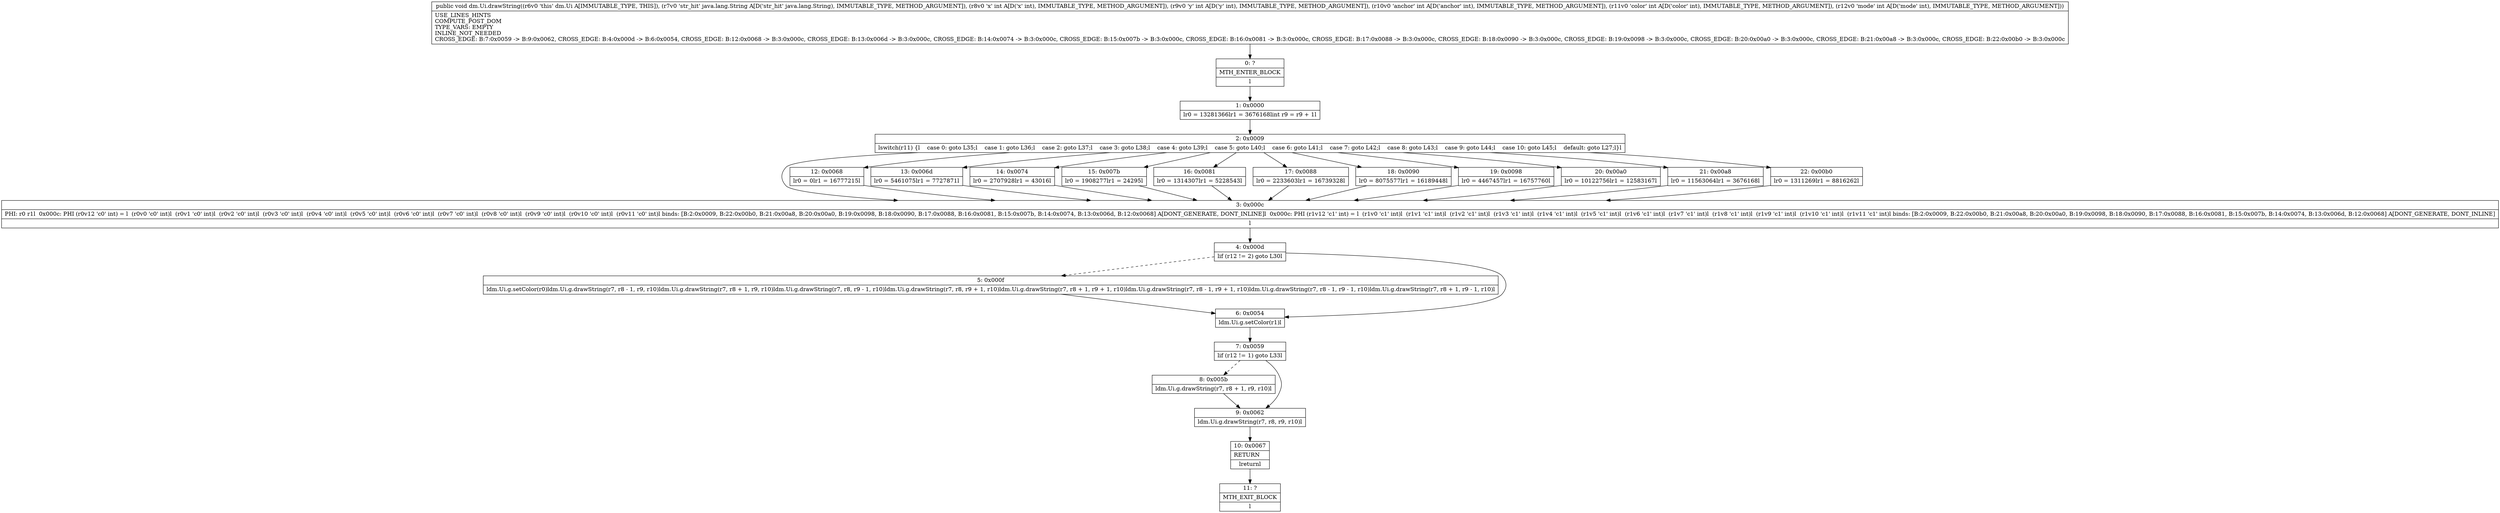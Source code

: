 digraph "CFG fordm.Ui.drawString(Ljava\/lang\/String;IIIII)V" {
Node_0 [shape=record,label="{0\:\ ?|MTH_ENTER_BLOCK\l|l}"];
Node_1 [shape=record,label="{1\:\ 0x0000|lr0 = 13281366lr1 = 3676168lint r9 = r9 + 1l}"];
Node_2 [shape=record,label="{2\:\ 0x0009|lswitch(r11) \{l    case 0: goto L35;l    case 1: goto L36;l    case 2: goto L37;l    case 3: goto L38;l    case 4: goto L39;l    case 5: goto L40;l    case 6: goto L41;l    case 7: goto L42;l    case 8: goto L43;l    case 9: goto L44;l    case 10: goto L45;l    default: goto L27;l\}l}"];
Node_3 [shape=record,label="{3\:\ 0x000c|PHI: r0 r1l  0x000c: PHI (r0v12 'c0' int) = l  (r0v0 'c0' int)l  (r0v1 'c0' int)l  (r0v2 'c0' int)l  (r0v3 'c0' int)l  (r0v4 'c0' int)l  (r0v5 'c0' int)l  (r0v6 'c0' int)l  (r0v7 'c0' int)l  (r0v8 'c0' int)l  (r0v9 'c0' int)l  (r0v10 'c0' int)l  (r0v11 'c0' int)l binds: [B:2:0x0009, B:22:0x00b0, B:21:0x00a8, B:20:0x00a0, B:19:0x0098, B:18:0x0090, B:17:0x0088, B:16:0x0081, B:15:0x007b, B:14:0x0074, B:13:0x006d, B:12:0x0068] A[DONT_GENERATE, DONT_INLINE]l  0x000c: PHI (r1v12 'c1' int) = l  (r1v0 'c1' int)l  (r1v1 'c1' int)l  (r1v2 'c1' int)l  (r1v3 'c1' int)l  (r1v4 'c1' int)l  (r1v5 'c1' int)l  (r1v6 'c1' int)l  (r1v7 'c1' int)l  (r1v8 'c1' int)l  (r1v9 'c1' int)l  (r1v10 'c1' int)l  (r1v11 'c1' int)l binds: [B:2:0x0009, B:22:0x00b0, B:21:0x00a8, B:20:0x00a0, B:19:0x0098, B:18:0x0090, B:17:0x0088, B:16:0x0081, B:15:0x007b, B:14:0x0074, B:13:0x006d, B:12:0x0068] A[DONT_GENERATE, DONT_INLINE]\l|l}"];
Node_4 [shape=record,label="{4\:\ 0x000d|lif (r12 != 2) goto L30l}"];
Node_5 [shape=record,label="{5\:\ 0x000f|ldm.Ui.g.setColor(r0)ldm.Ui.g.drawString(r7, r8 \- 1, r9, r10)ldm.Ui.g.drawString(r7, r8 + 1, r9, r10)ldm.Ui.g.drawString(r7, r8, r9 \- 1, r10)ldm.Ui.g.drawString(r7, r8, r9 + 1, r10)ldm.Ui.g.drawString(r7, r8 + 1, r9 + 1, r10)ldm.Ui.g.drawString(r7, r8 \- 1, r9 + 1, r10)ldm.Ui.g.drawString(r7, r8 \- 1, r9 \- 1, r10)ldm.Ui.g.drawString(r7, r8 + 1, r9 \- 1, r10)l}"];
Node_6 [shape=record,label="{6\:\ 0x0054|ldm.Ui.g.setColor(r1)l}"];
Node_7 [shape=record,label="{7\:\ 0x0059|lif (r12 != 1) goto L33l}"];
Node_8 [shape=record,label="{8\:\ 0x005b|ldm.Ui.g.drawString(r7, r8 + 1, r9, r10)l}"];
Node_9 [shape=record,label="{9\:\ 0x0062|ldm.Ui.g.drawString(r7, r8, r9, r10)l}"];
Node_10 [shape=record,label="{10\:\ 0x0067|RETURN\l|lreturnl}"];
Node_11 [shape=record,label="{11\:\ ?|MTH_EXIT_BLOCK\l|l}"];
Node_12 [shape=record,label="{12\:\ 0x0068|lr0 = 0lr1 = 16777215l}"];
Node_13 [shape=record,label="{13\:\ 0x006d|lr0 = 5461075lr1 = 7727871l}"];
Node_14 [shape=record,label="{14\:\ 0x0074|lr0 = 2707928lr1 = 43016l}"];
Node_15 [shape=record,label="{15\:\ 0x007b|lr0 = 1908277lr1 = 24295l}"];
Node_16 [shape=record,label="{16\:\ 0x0081|lr0 = 1314307lr1 = 5228543l}"];
Node_17 [shape=record,label="{17\:\ 0x0088|lr0 = 2233603lr1 = 16739328l}"];
Node_18 [shape=record,label="{18\:\ 0x0090|lr0 = 8075577lr1 = 16189448l}"];
Node_19 [shape=record,label="{19\:\ 0x0098|lr0 = 4467457lr1 = 16757760l}"];
Node_20 [shape=record,label="{20\:\ 0x00a0|lr0 = 10122756lr1 = 12583167l}"];
Node_21 [shape=record,label="{21\:\ 0x00a8|lr0 = 11563064lr1 = 3676168l}"];
Node_22 [shape=record,label="{22\:\ 0x00b0|lr0 = 1311269lr1 = 8816262l}"];
MethodNode[shape=record,label="{public void dm.Ui.drawString((r6v0 'this' dm.Ui A[IMMUTABLE_TYPE, THIS]), (r7v0 'str_hit' java.lang.String A[D('str_hit' java.lang.String), IMMUTABLE_TYPE, METHOD_ARGUMENT]), (r8v0 'x' int A[D('x' int), IMMUTABLE_TYPE, METHOD_ARGUMENT]), (r9v0 'y' int A[D('y' int), IMMUTABLE_TYPE, METHOD_ARGUMENT]), (r10v0 'anchor' int A[D('anchor' int), IMMUTABLE_TYPE, METHOD_ARGUMENT]), (r11v0 'color' int A[D('color' int), IMMUTABLE_TYPE, METHOD_ARGUMENT]), (r12v0 'mode' int A[D('mode' int), IMMUTABLE_TYPE, METHOD_ARGUMENT]))  | USE_LINES_HINTS\lCOMPUTE_POST_DOM\lTYPE_VARS: EMPTY\lINLINE_NOT_NEEDED\lCROSS_EDGE: B:7:0x0059 \-\> B:9:0x0062, CROSS_EDGE: B:4:0x000d \-\> B:6:0x0054, CROSS_EDGE: B:12:0x0068 \-\> B:3:0x000c, CROSS_EDGE: B:13:0x006d \-\> B:3:0x000c, CROSS_EDGE: B:14:0x0074 \-\> B:3:0x000c, CROSS_EDGE: B:15:0x007b \-\> B:3:0x000c, CROSS_EDGE: B:16:0x0081 \-\> B:3:0x000c, CROSS_EDGE: B:17:0x0088 \-\> B:3:0x000c, CROSS_EDGE: B:18:0x0090 \-\> B:3:0x000c, CROSS_EDGE: B:19:0x0098 \-\> B:3:0x000c, CROSS_EDGE: B:20:0x00a0 \-\> B:3:0x000c, CROSS_EDGE: B:21:0x00a8 \-\> B:3:0x000c, CROSS_EDGE: B:22:0x00b0 \-\> B:3:0x000c\l}"];
MethodNode -> Node_0;
Node_0 -> Node_1;
Node_1 -> Node_2;
Node_2 -> Node_3;
Node_2 -> Node_12;
Node_2 -> Node_13;
Node_2 -> Node_14;
Node_2 -> Node_15;
Node_2 -> Node_16;
Node_2 -> Node_17;
Node_2 -> Node_18;
Node_2 -> Node_19;
Node_2 -> Node_20;
Node_2 -> Node_21;
Node_2 -> Node_22;
Node_3 -> Node_4;
Node_4 -> Node_5[style=dashed];
Node_4 -> Node_6;
Node_5 -> Node_6;
Node_6 -> Node_7;
Node_7 -> Node_8[style=dashed];
Node_7 -> Node_9;
Node_8 -> Node_9;
Node_9 -> Node_10;
Node_10 -> Node_11;
Node_12 -> Node_3;
Node_13 -> Node_3;
Node_14 -> Node_3;
Node_15 -> Node_3;
Node_16 -> Node_3;
Node_17 -> Node_3;
Node_18 -> Node_3;
Node_19 -> Node_3;
Node_20 -> Node_3;
Node_21 -> Node_3;
Node_22 -> Node_3;
}

